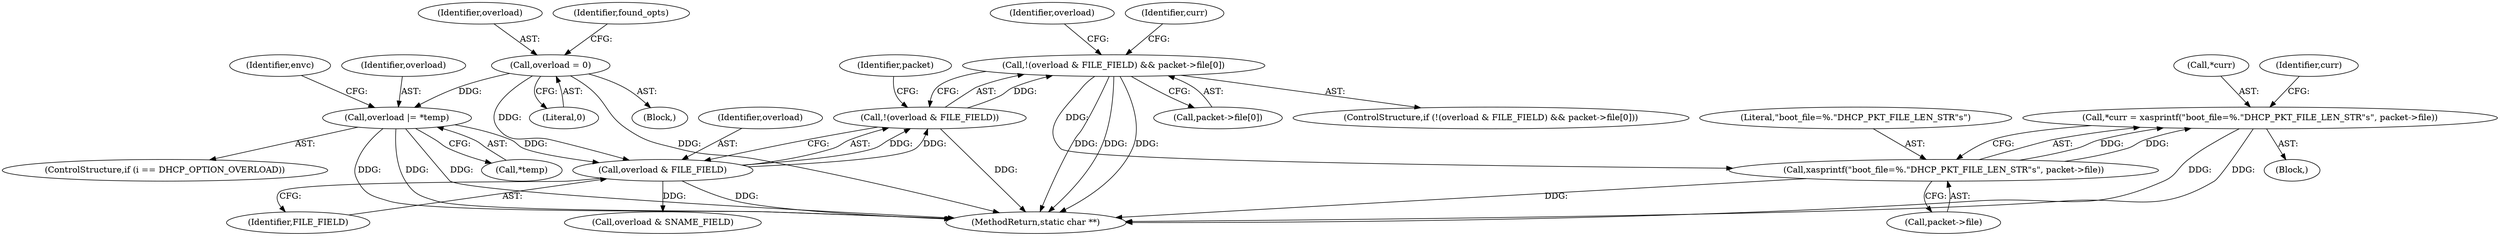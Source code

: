 digraph "0_busybox_74d9f1ba37010face4bd1449df4d60dd84450b06_0@API" {
"1000265" [label="(Call,*curr = xasprintf(\"boot_file=%.\"DHCP_PKT_FILE_LEN_STR\"s\", packet->file))"];
"1000268" [label="(Call,xasprintf(\"boot_file=%.\"DHCP_PKT_FILE_LEN_STR\"s\", packet->file))"];
"1000254" [label="(Call,!(overload & FILE_FIELD) && packet->file[0])"];
"1000255" [label="(Call,!(overload & FILE_FIELD))"];
"1000256" [label="(Call,overload & FILE_FIELD)"];
"1000125" [label="(Call,overload = 0)"];
"1000162" [label="(Call,overload |= *temp)"];
"1000281" [label="(Identifier,overload)"];
"1000258" [label="(Identifier,FILE_FIELD)"];
"1000254" [label="(Call,!(overload & FILE_FIELD) && packet->file[0])"];
"1000269" [label="(Literal,\"boot_file=%.\"DHCP_PKT_FILE_LEN_STR\"s\")"];
"1000127" [label="(Literal,0)"];
"1000174" [label="(Identifier,envc)"];
"1000158" [label="(ControlStructure,if (i == DHCP_OPTION_OVERLOAD))"];
"1000255" [label="(Call,!(overload & FILE_FIELD))"];
"1000266" [label="(Call,*curr)"];
"1000126" [label="(Identifier,overload)"];
"1000125" [label="(Call,overload = 0)"];
"1000261" [label="(Identifier,packet)"];
"1000257" [label="(Identifier,overload)"];
"1000470" [label="(MethodReturn,static char **)"];
"1000270" [label="(Call,packet->file)"];
"1000117" [label="(Block,)"];
"1000162" [label="(Call,overload |= *temp)"];
"1000276" [label="(Identifier,curr)"];
"1000264" [label="(Block,)"];
"1000164" [label="(Call,*temp)"];
"1000256" [label="(Call,overload & FILE_FIELD)"];
"1000267" [label="(Identifier,curr)"];
"1000259" [label="(Call,packet->file[0])"];
"1000163" [label="(Identifier,overload)"];
"1000253" [label="(ControlStructure,if (!(overload & FILE_FIELD) && packet->file[0]))"];
"1000268" [label="(Call,xasprintf(\"boot_file=%.\"DHCP_PKT_FILE_LEN_STR\"s\", packet->file))"];
"1000280" [label="(Call,overload & SNAME_FIELD)"];
"1000265" [label="(Call,*curr = xasprintf(\"boot_file=%.\"DHCP_PKT_FILE_LEN_STR\"s\", packet->file))"];
"1000130" [label="(Identifier,found_opts)"];
"1000265" -> "1000264"  [label="AST: "];
"1000265" -> "1000268"  [label="CFG: "];
"1000266" -> "1000265"  [label="AST: "];
"1000268" -> "1000265"  [label="AST: "];
"1000276" -> "1000265"  [label="CFG: "];
"1000265" -> "1000470"  [label="DDG: "];
"1000265" -> "1000470"  [label="DDG: "];
"1000268" -> "1000265"  [label="DDG: "];
"1000268" -> "1000265"  [label="DDG: "];
"1000268" -> "1000270"  [label="CFG: "];
"1000269" -> "1000268"  [label="AST: "];
"1000270" -> "1000268"  [label="AST: "];
"1000268" -> "1000470"  [label="DDG: "];
"1000254" -> "1000268"  [label="DDG: "];
"1000254" -> "1000253"  [label="AST: "];
"1000254" -> "1000255"  [label="CFG: "];
"1000254" -> "1000259"  [label="CFG: "];
"1000255" -> "1000254"  [label="AST: "];
"1000259" -> "1000254"  [label="AST: "];
"1000267" -> "1000254"  [label="CFG: "];
"1000281" -> "1000254"  [label="CFG: "];
"1000254" -> "1000470"  [label="DDG: "];
"1000254" -> "1000470"  [label="DDG: "];
"1000254" -> "1000470"  [label="DDG: "];
"1000255" -> "1000254"  [label="DDG: "];
"1000255" -> "1000256"  [label="CFG: "];
"1000256" -> "1000255"  [label="AST: "];
"1000261" -> "1000255"  [label="CFG: "];
"1000255" -> "1000470"  [label="DDG: "];
"1000256" -> "1000255"  [label="DDG: "];
"1000256" -> "1000255"  [label="DDG: "];
"1000256" -> "1000258"  [label="CFG: "];
"1000257" -> "1000256"  [label="AST: "];
"1000258" -> "1000256"  [label="AST: "];
"1000256" -> "1000470"  [label="DDG: "];
"1000125" -> "1000256"  [label="DDG: "];
"1000162" -> "1000256"  [label="DDG: "];
"1000256" -> "1000280"  [label="DDG: "];
"1000125" -> "1000117"  [label="AST: "];
"1000125" -> "1000127"  [label="CFG: "];
"1000126" -> "1000125"  [label="AST: "];
"1000127" -> "1000125"  [label="AST: "];
"1000130" -> "1000125"  [label="CFG: "];
"1000125" -> "1000470"  [label="DDG: "];
"1000125" -> "1000162"  [label="DDG: "];
"1000162" -> "1000158"  [label="AST: "];
"1000162" -> "1000164"  [label="CFG: "];
"1000163" -> "1000162"  [label="AST: "];
"1000164" -> "1000162"  [label="AST: "];
"1000174" -> "1000162"  [label="CFG: "];
"1000162" -> "1000470"  [label="DDG: "];
"1000162" -> "1000470"  [label="DDG: "];
"1000162" -> "1000470"  [label="DDG: "];
}
